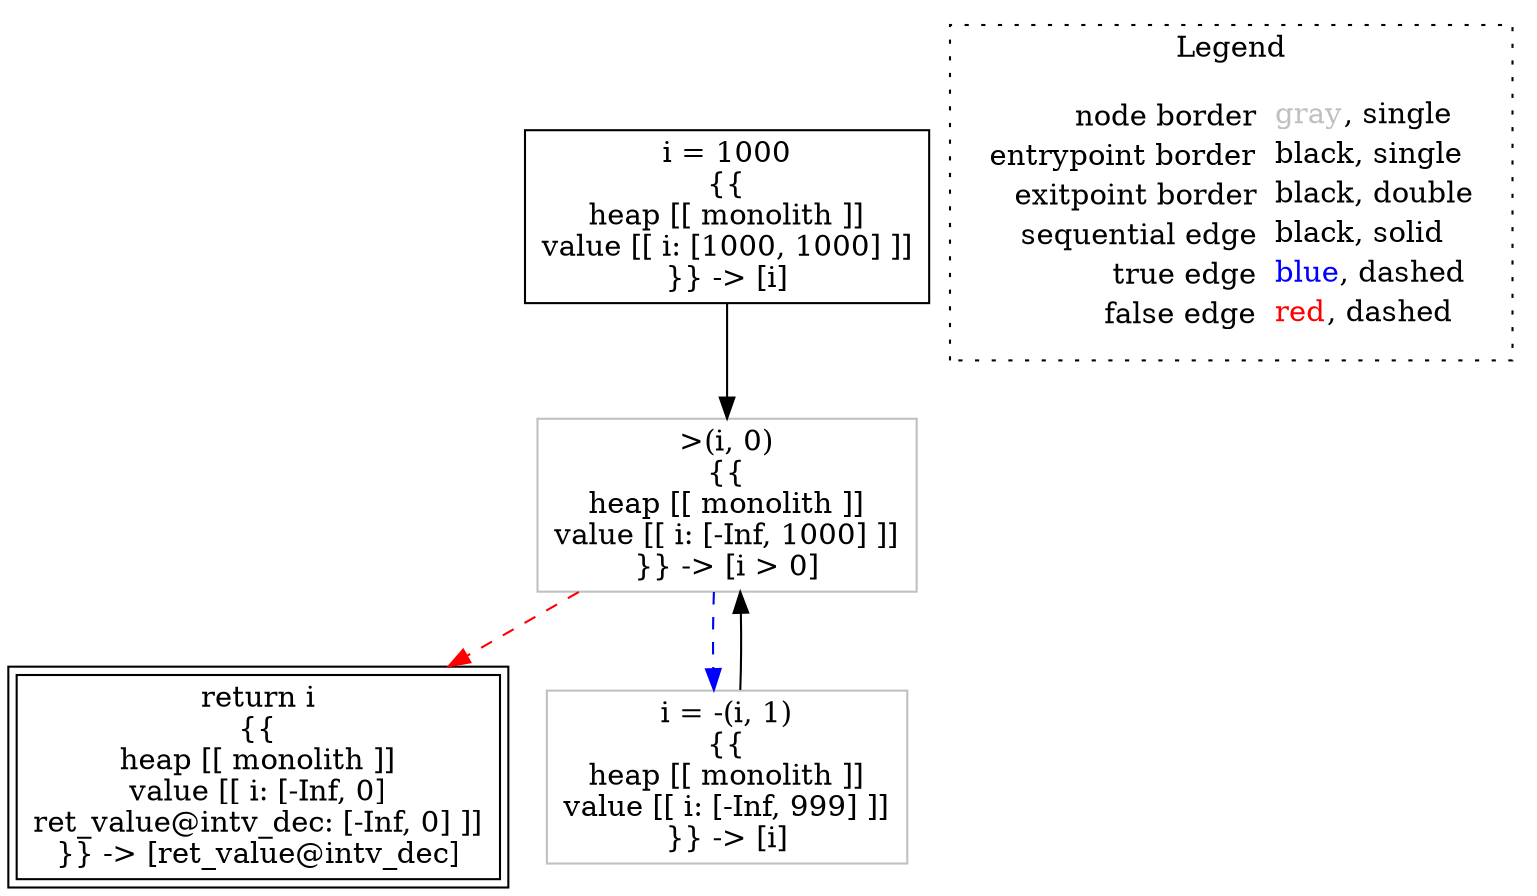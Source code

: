digraph {
	"node0" [shape="rect",color="black",label=<i = 1000<BR/>{{<BR/>heap [[ monolith ]]<BR/>value [[ i: [1000, 1000] ]]<BR/>}} -&gt; [i]>];
	"node1" [shape="rect",color="black",peripheries="2",label=<return i<BR/>{{<BR/>heap [[ monolith ]]<BR/>value [[ i: [-Inf, 0]<BR/>ret_value@intv_dec: [-Inf, 0] ]]<BR/>}} -&gt; [ret_value@intv_dec]>];
	"node2" [shape="rect",color="gray",label=<&gt;(i, 0)<BR/>{{<BR/>heap [[ monolith ]]<BR/>value [[ i: [-Inf, 1000] ]]<BR/>}} -&gt; [i &gt; 0]>];
	"node3" [shape="rect",color="gray",label=<i = -(i, 1)<BR/>{{<BR/>heap [[ monolith ]]<BR/>value [[ i: [-Inf, 999] ]]<BR/>}} -&gt; [i]>];
	"node2" -> "node1" [color="red",style="dashed"];
	"node2" -> "node3" [color="blue",style="dashed"];
	"node3" -> "node2" [color="black"];
	"node0" -> "node2" [color="black"];
subgraph cluster_legend {
	label="Legend";
	style=dotted;
	node [shape=plaintext];
	"legend" [label=<<table border="0" cellpadding="2" cellspacing="0" cellborder="0"><tr><td align="right">node border&nbsp;</td><td align="left"><font color="gray">gray</font>, single</td></tr><tr><td align="right">entrypoint border&nbsp;</td><td align="left"><font color="black">black</font>, single</td></tr><tr><td align="right">exitpoint border&nbsp;</td><td align="left"><font color="black">black</font>, double</td></tr><tr><td align="right">sequential edge&nbsp;</td><td align="left"><font color="black">black</font>, solid</td></tr><tr><td align="right">true edge&nbsp;</td><td align="left"><font color="blue">blue</font>, dashed</td></tr><tr><td align="right">false edge&nbsp;</td><td align="left"><font color="red">red</font>, dashed</td></tr></table>>];
}

}
